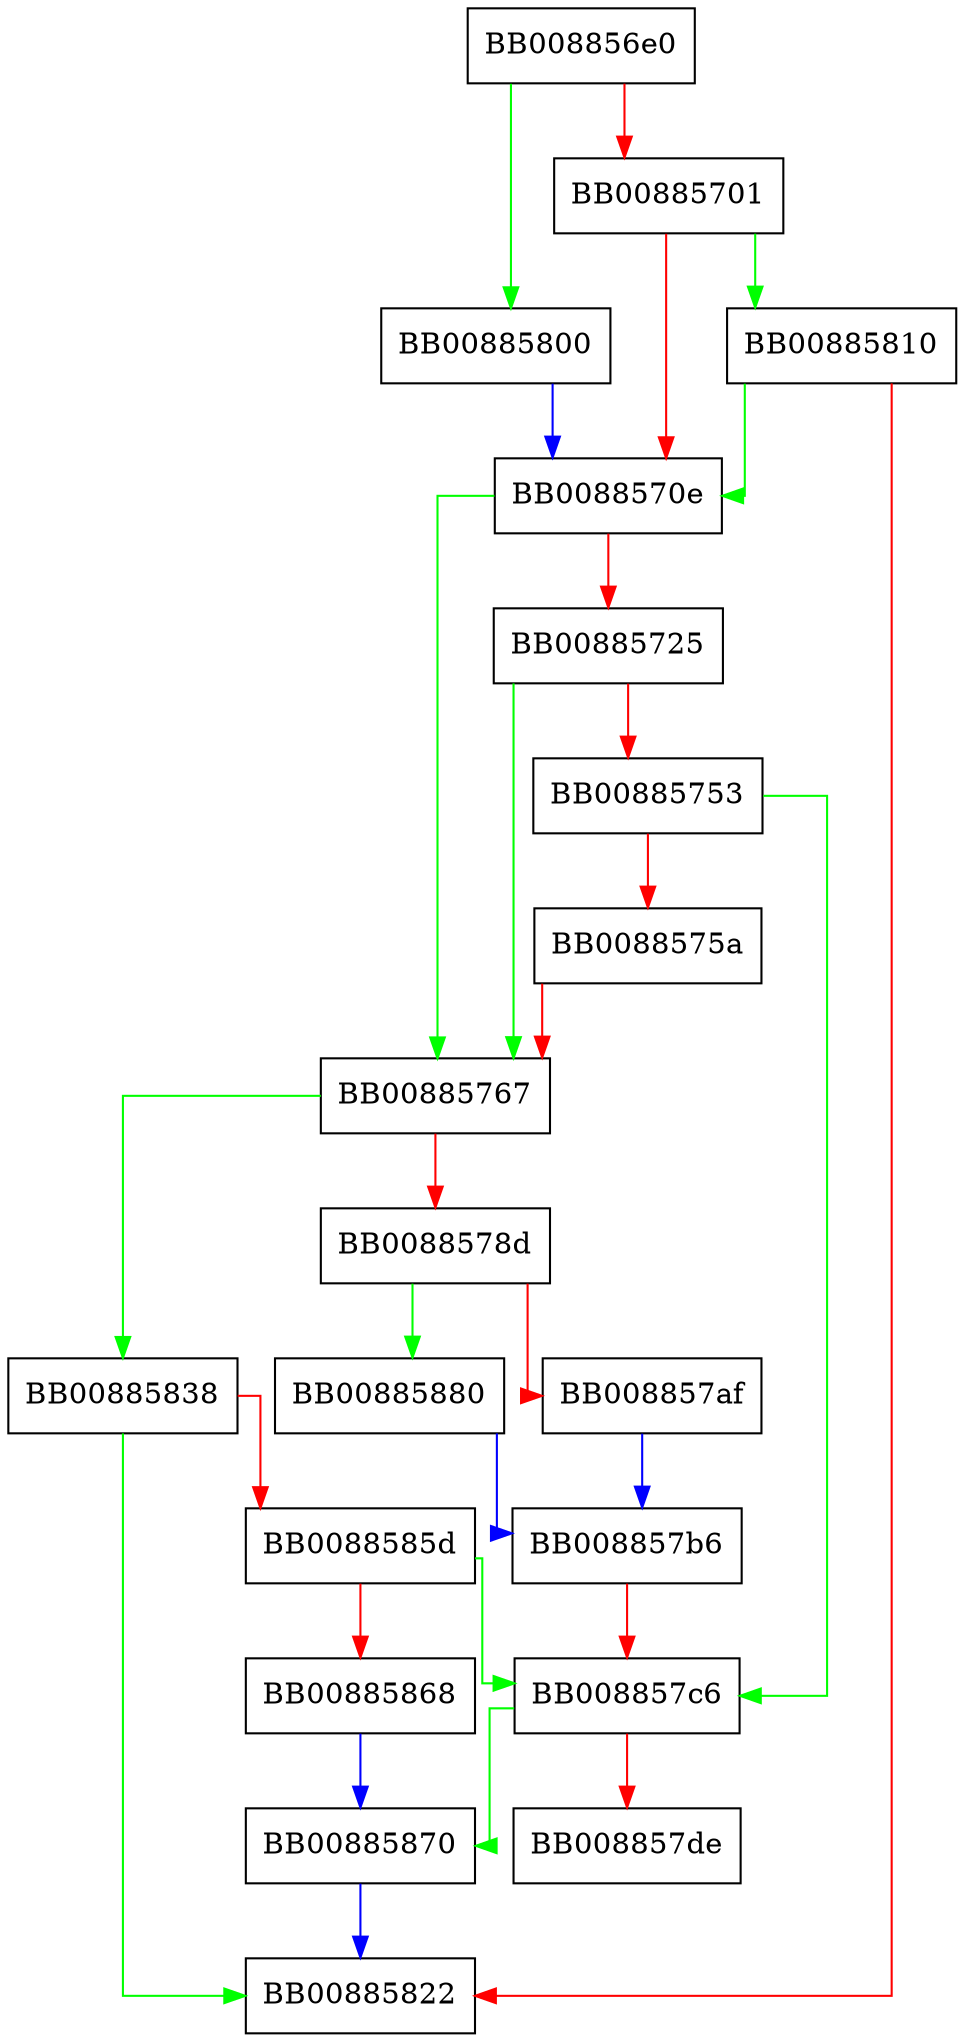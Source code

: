 digraph new_heap {
  node [shape="box"];
  graph [splines=ortho];
  BB008856e0 -> BB00885800 [color="green"];
  BB008856e0 -> BB00885701 [color="red"];
  BB00885701 -> BB00885810 [color="green"];
  BB00885701 -> BB0088570e [color="red"];
  BB0088570e -> BB00885767 [color="green"];
  BB0088570e -> BB00885725 [color="red"];
  BB00885725 -> BB00885767 [color="green"];
  BB00885725 -> BB00885753 [color="red"];
  BB00885753 -> BB008857c6 [color="green"];
  BB00885753 -> BB0088575a [color="red"];
  BB0088575a -> BB00885767 [color="red"];
  BB00885767 -> BB00885838 [color="green"];
  BB00885767 -> BB0088578d [color="red"];
  BB0088578d -> BB00885880 [color="green"];
  BB0088578d -> BB008857af [color="red"];
  BB008857af -> BB008857b6 [color="blue"];
  BB008857b6 -> BB008857c6 [color="red"];
  BB008857c6 -> BB00885870 [color="green"];
  BB008857c6 -> BB008857de [color="red"];
  BB00885800 -> BB0088570e [color="blue"];
  BB00885810 -> BB0088570e [color="green"];
  BB00885810 -> BB00885822 [color="red"];
  BB00885838 -> BB00885822 [color="green"];
  BB00885838 -> BB0088585d [color="red"];
  BB0088585d -> BB008857c6 [color="green"];
  BB0088585d -> BB00885868 [color="red"];
  BB00885868 -> BB00885870 [color="blue"];
  BB00885870 -> BB00885822 [color="blue"];
  BB00885880 -> BB008857b6 [color="blue"];
}